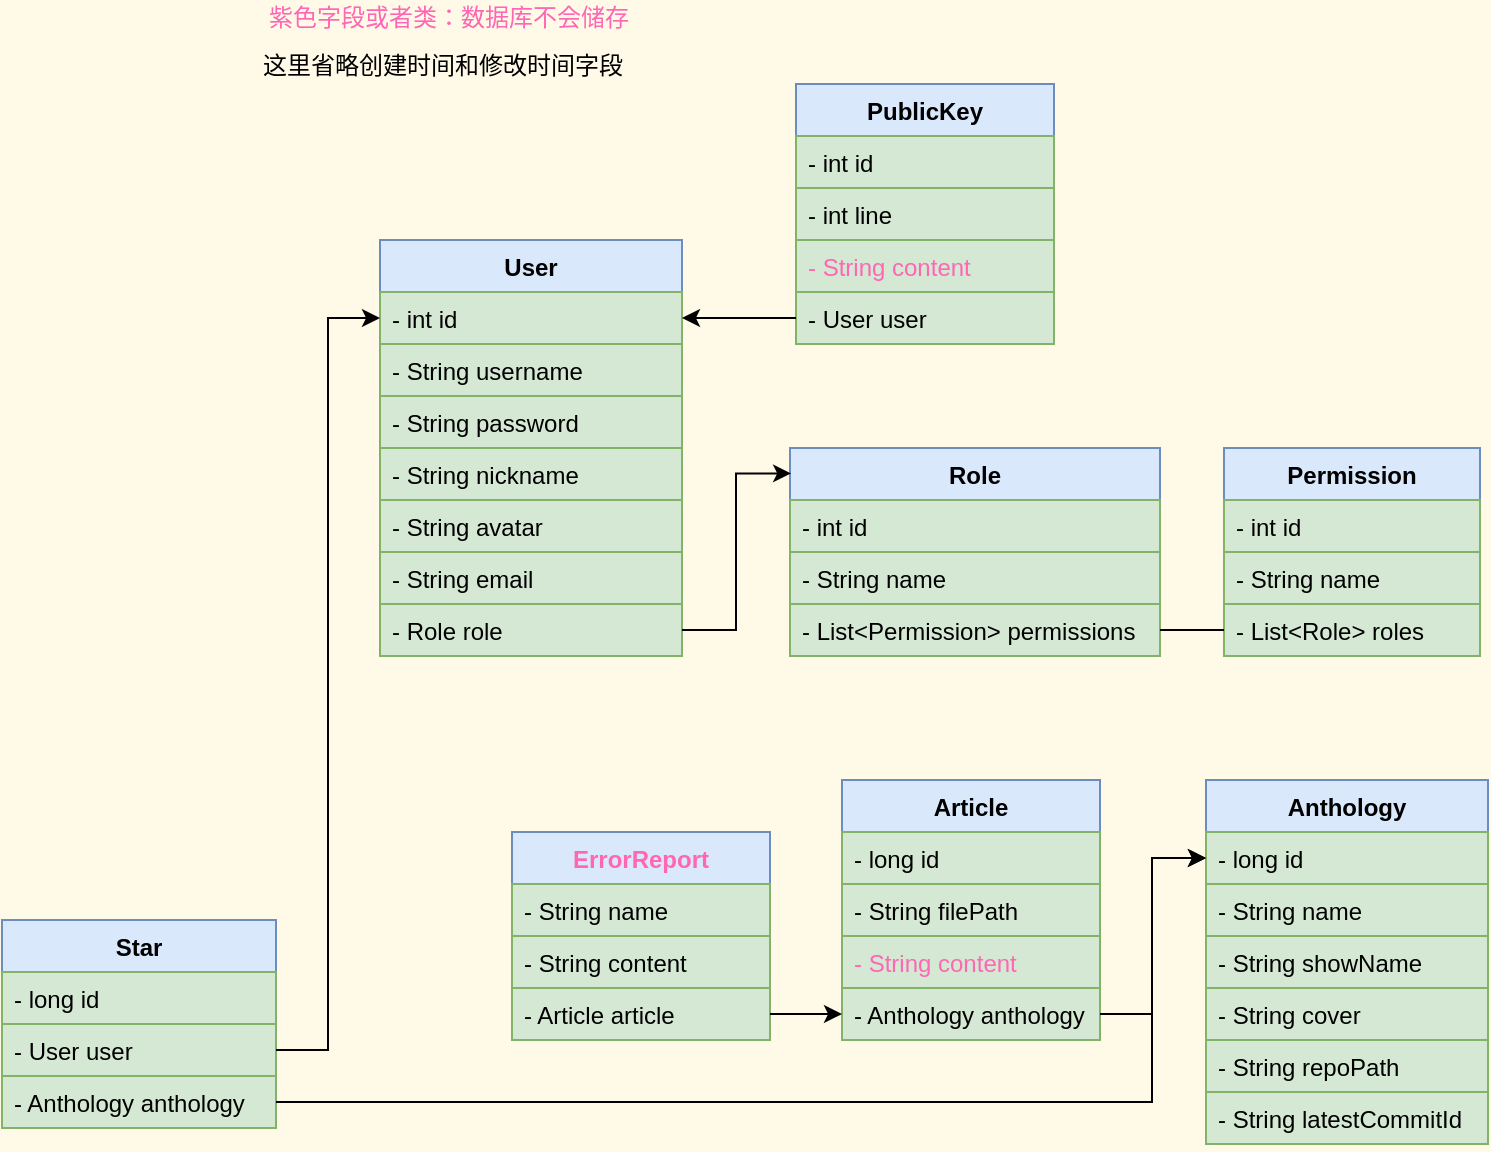 <mxfile version="19.0.3" type="device" pages="2"><diagram id="wILxJ-nRCRIIZ3_zf6oz" name="类图"><mxGraphModel dx="1102" dy="677" grid="0" gridSize="10" guides="1" tooltips="1" connect="1" arrows="1" fold="1" page="0" pageScale="1" pageWidth="827" pageHeight="1169" background="#FFFAE8" math="0" shadow="0"><root><mxCell id="0"/><mxCell id="1" parent="0"/><mxCell id="WRO1GQqFH-MKX0ff_sbG-9" value="User" style="swimlane;fontStyle=1;align=center;verticalAlign=top;childLayout=stackLayout;horizontal=1;startSize=26;horizontalStack=0;resizeParent=1;resizeParentMax=0;resizeLast=0;collapsible=1;marginBottom=0;fillColor=#dae8fc;strokeColor=#6c8ebf;" parent="1" vertex="1"><mxGeometry x="263" y="176" width="151" height="208" as="geometry"/></mxCell><mxCell id="WRO1GQqFH-MKX0ff_sbG-10" value="- int id" style="text;strokeColor=#82b366;fillColor=#d5e8d4;align=left;verticalAlign=top;spacingLeft=4;spacingRight=4;overflow=hidden;rotatable=0;points=[[0,0.5],[1,0.5]];portConstraint=eastwest;" parent="WRO1GQqFH-MKX0ff_sbG-9" vertex="1"><mxGeometry y="26" width="151" height="26" as="geometry"/></mxCell><mxCell id="WRO1GQqFH-MKX0ff_sbG-12" value="- String username" style="text;strokeColor=#82b366;fillColor=#d5e8d4;align=left;verticalAlign=top;spacingLeft=4;spacingRight=4;overflow=hidden;rotatable=0;points=[[0,0.5],[1,0.5]];portConstraint=eastwest;" parent="WRO1GQqFH-MKX0ff_sbG-9" vertex="1"><mxGeometry y="52" width="151" height="26" as="geometry"/></mxCell><mxCell id="EvGXJdS2gnssmOcRnPen-53" value="- String password" style="text;strokeColor=#82b366;fillColor=#d5e8d4;align=left;verticalAlign=top;spacingLeft=4;spacingRight=4;overflow=hidden;rotatable=0;points=[[0,0.5],[1,0.5]];portConstraint=eastwest;" parent="WRO1GQqFH-MKX0ff_sbG-9" vertex="1"><mxGeometry y="78" width="151" height="26" as="geometry"/></mxCell><mxCell id="WRO1GQqFH-MKX0ff_sbG-14" value="- String nickname" style="text;strokeColor=#82b366;fillColor=#d5e8d4;align=left;verticalAlign=top;spacingLeft=4;spacingRight=4;overflow=hidden;rotatable=0;points=[[0,0.5],[1,0.5]];portConstraint=eastwest;" parent="WRO1GQqFH-MKX0ff_sbG-9" vertex="1"><mxGeometry y="104" width="151" height="26" as="geometry"/></mxCell><mxCell id="WRO1GQqFH-MKX0ff_sbG-13" value="- String avatar" style="text;strokeColor=#82b366;fillColor=#d5e8d4;align=left;verticalAlign=top;spacingLeft=4;spacingRight=4;overflow=hidden;rotatable=0;points=[[0,0.5],[1,0.5]];portConstraint=eastwest;" parent="WRO1GQqFH-MKX0ff_sbG-9" vertex="1"><mxGeometry y="130" width="151" height="26" as="geometry"/></mxCell><mxCell id="EvGXJdS2gnssmOcRnPen-19" value="- String email" style="text;strokeColor=#82b366;fillColor=#d5e8d4;align=left;verticalAlign=top;spacingLeft=4;spacingRight=4;overflow=hidden;rotatable=0;points=[[0,0.5],[1,0.5]];portConstraint=eastwest;" parent="WRO1GQqFH-MKX0ff_sbG-9" vertex="1"><mxGeometry y="156" width="151" height="26" as="geometry"/></mxCell><mxCell id="WRO1GQqFH-MKX0ff_sbG-15" value="- Role role" style="text;strokeColor=#82b366;fillColor=#d5e8d4;align=left;verticalAlign=top;spacingLeft=4;spacingRight=4;overflow=hidden;rotatable=0;points=[[0,0.5],[1,0.5]];portConstraint=eastwest;" parent="WRO1GQqFH-MKX0ff_sbG-9" vertex="1"><mxGeometry y="182" width="151" height="26" as="geometry"/></mxCell><mxCell id="EvGXJdS2gnssmOcRnPen-2" value="Role" style="swimlane;fontStyle=1;align=center;verticalAlign=top;childLayout=stackLayout;horizontal=1;startSize=26;horizontalStack=0;resizeParent=1;resizeParentMax=0;resizeLast=0;collapsible=1;marginBottom=0;fillColor=#dae8fc;strokeColor=#6c8ebf;" parent="1" vertex="1"><mxGeometry x="468" y="280" width="185" height="104" as="geometry"/></mxCell><mxCell id="EvGXJdS2gnssmOcRnPen-3" value="- int id" style="text;strokeColor=#82b366;fillColor=#d5e8d4;align=left;verticalAlign=top;spacingLeft=4;spacingRight=4;overflow=hidden;rotatable=0;points=[[0,0.5],[1,0.5]];portConstraint=eastwest;" parent="EvGXJdS2gnssmOcRnPen-2" vertex="1"><mxGeometry y="26" width="185" height="26" as="geometry"/></mxCell><mxCell id="EvGXJdS2gnssmOcRnPen-4" value="- String name" style="text;strokeColor=#82b366;fillColor=#d5e8d4;align=left;verticalAlign=top;spacingLeft=4;spacingRight=4;overflow=hidden;rotatable=0;points=[[0,0.5],[1,0.5]];portConstraint=eastwest;" parent="EvGXJdS2gnssmOcRnPen-2" vertex="1"><mxGeometry y="52" width="185" height="26" as="geometry"/></mxCell><mxCell id="EvGXJdS2gnssmOcRnPen-16" value="- List&lt;Permission&gt; permissions" style="text;strokeColor=#82b366;fillColor=#d5e8d4;align=left;verticalAlign=top;spacingLeft=4;spacingRight=4;overflow=hidden;rotatable=0;points=[[0,0.5],[1,0.5]];portConstraint=eastwest;" parent="EvGXJdS2gnssmOcRnPen-2" vertex="1"><mxGeometry y="78" width="185" height="26" as="geometry"/></mxCell><mxCell id="EvGXJdS2gnssmOcRnPen-9" value="Permission" style="swimlane;fontStyle=1;align=center;verticalAlign=top;childLayout=stackLayout;horizontal=1;startSize=26;horizontalStack=0;resizeParent=1;resizeParentMax=0;resizeLast=0;collapsible=1;marginBottom=0;fillColor=#dae8fc;strokeColor=#6c8ebf;" parent="1" vertex="1"><mxGeometry x="685" y="280" width="128" height="104" as="geometry"/></mxCell><mxCell id="EvGXJdS2gnssmOcRnPen-10" value="- int id" style="text;strokeColor=#82b366;fillColor=#d5e8d4;align=left;verticalAlign=top;spacingLeft=4;spacingRight=4;overflow=hidden;rotatable=0;points=[[0,0.5],[1,0.5]];portConstraint=eastwest;" parent="EvGXJdS2gnssmOcRnPen-9" vertex="1"><mxGeometry y="26" width="128" height="26" as="geometry"/></mxCell><mxCell id="EvGXJdS2gnssmOcRnPen-11" value="- String name" style="text;strokeColor=#82b366;fillColor=#d5e8d4;align=left;verticalAlign=top;spacingLeft=4;spacingRight=4;overflow=hidden;rotatable=0;points=[[0,0.5],[1,0.5]];portConstraint=eastwest;" parent="EvGXJdS2gnssmOcRnPen-9" vertex="1"><mxGeometry y="52" width="128" height="26" as="geometry"/></mxCell><mxCell id="EvGXJdS2gnssmOcRnPen-14" value="- List&lt;Role&gt; roles" style="text;strokeColor=#82b366;fillColor=#d5e8d4;align=left;verticalAlign=top;spacingLeft=4;spacingRight=4;overflow=hidden;rotatable=0;points=[[0,0.5],[1,0.5]];portConstraint=eastwest;" parent="EvGXJdS2gnssmOcRnPen-9" vertex="1"><mxGeometry y="78" width="128" height="26" as="geometry"/></mxCell><mxCell id="EvGXJdS2gnssmOcRnPen-17" style="edgeStyle=orthogonalEdgeStyle;rounded=0;orthogonalLoop=1;jettySize=auto;html=1;exitX=1;exitY=0.5;exitDx=0;exitDy=0;entryX=0.003;entryY=0.122;entryDx=0;entryDy=0;entryPerimeter=0;" parent="1" source="WRO1GQqFH-MKX0ff_sbG-15" target="EvGXJdS2gnssmOcRnPen-2" edge="1"><mxGeometry relative="1" as="geometry"/></mxCell><mxCell id="EvGXJdS2gnssmOcRnPen-18" style="edgeStyle=orthogonalEdgeStyle;rounded=0;orthogonalLoop=1;jettySize=auto;html=1;exitX=1;exitY=0.5;exitDx=0;exitDy=0;entryX=0;entryY=0.5;entryDx=0;entryDy=0;endArrow=none;endFill=0;" parent="1" source="EvGXJdS2gnssmOcRnPen-16" target="EvGXJdS2gnssmOcRnPen-14" edge="1"><mxGeometry relative="1" as="geometry"/></mxCell><mxCell id="EvGXJdS2gnssmOcRnPen-20" value="Article" style="swimlane;fontStyle=1;align=center;verticalAlign=top;childLayout=stackLayout;horizontal=1;startSize=26;horizontalStack=0;resizeParent=1;resizeParentMax=0;resizeLast=0;collapsible=1;marginBottom=0;fillColor=#dae8fc;strokeColor=#6c8ebf;" parent="1" vertex="1"><mxGeometry x="494" y="446" width="129" height="130" as="geometry"/></mxCell><mxCell id="EvGXJdS2gnssmOcRnPen-21" value="- long id" style="text;strokeColor=#82b366;fillColor=#d5e8d4;align=left;verticalAlign=top;spacingLeft=4;spacingRight=4;overflow=hidden;rotatable=0;points=[[0,0.5],[1,0.5]];portConstraint=eastwest;" parent="EvGXJdS2gnssmOcRnPen-20" vertex="1"><mxGeometry y="26" width="129" height="26" as="geometry"/></mxCell><mxCell id="EvGXJdS2gnssmOcRnPen-29" value="- String filePath" style="text;strokeColor=#82b366;fillColor=#d5e8d4;align=left;verticalAlign=top;spacingLeft=4;spacingRight=4;overflow=hidden;rotatable=0;points=[[0,0.5],[1,0.5]];portConstraint=eastwest;" parent="EvGXJdS2gnssmOcRnPen-20" vertex="1"><mxGeometry y="52" width="129" height="26" as="geometry"/></mxCell><mxCell id="EvGXJdS2gnssmOcRnPen-54" value="- String content" style="text;strokeColor=#82b366;fillColor=#d5e8d4;align=left;verticalAlign=top;spacingLeft=4;spacingRight=4;overflow=hidden;rotatable=0;points=[[0,0.5],[1,0.5]];portConstraint=eastwest;fontColor=#FF66B3;" parent="EvGXJdS2gnssmOcRnPen-20" vertex="1"><mxGeometry y="78" width="129" height="26" as="geometry"/></mxCell><mxCell id="EvGXJdS2gnssmOcRnPen-36" value="- Anthology anthology" style="text;strokeColor=#82b366;fillColor=#d5e8d4;align=left;verticalAlign=top;spacingLeft=4;spacingRight=4;overflow=hidden;rotatable=0;points=[[0,0.5],[1,0.5]];portConstraint=eastwest;" parent="EvGXJdS2gnssmOcRnPen-20" vertex="1"><mxGeometry y="104" width="129" height="26" as="geometry"/></mxCell><mxCell id="EvGXJdS2gnssmOcRnPen-31" value="Anthology" style="swimlane;fontStyle=1;align=center;verticalAlign=top;childLayout=stackLayout;horizontal=1;startSize=26;horizontalStack=0;resizeParent=1;resizeParentMax=0;resizeLast=0;collapsible=1;marginBottom=0;fillColor=#dae8fc;strokeColor=#6c8ebf;" parent="1" vertex="1"><mxGeometry x="676" y="446" width="141" height="182" as="geometry"/></mxCell><mxCell id="EvGXJdS2gnssmOcRnPen-32" value="- long id" style="text;strokeColor=#82b366;fillColor=#d5e8d4;align=left;verticalAlign=top;spacingLeft=4;spacingRight=4;overflow=hidden;rotatable=0;points=[[0,0.5],[1,0.5]];portConstraint=eastwest;" parent="EvGXJdS2gnssmOcRnPen-31" vertex="1"><mxGeometry y="26" width="141" height="26" as="geometry"/></mxCell><mxCell id="EvGXJdS2gnssmOcRnPen-33" value="- String name" style="text;strokeColor=#82b366;fillColor=#d5e8d4;align=left;verticalAlign=top;spacingLeft=4;spacingRight=4;overflow=hidden;rotatable=0;points=[[0,0.5],[1,0.5]];portConstraint=eastwest;" parent="EvGXJdS2gnssmOcRnPen-31" vertex="1"><mxGeometry y="52" width="141" height="26" as="geometry"/></mxCell><mxCell id="NV3eIGNlk2f-MBtnMCLc-1" value="- String showName" style="text;strokeColor=#82b366;fillColor=#d5e8d4;align=left;verticalAlign=top;spacingLeft=4;spacingRight=4;overflow=hidden;rotatable=0;points=[[0,0.5],[1,0.5]];portConstraint=eastwest;" vertex="1" parent="EvGXJdS2gnssmOcRnPen-31"><mxGeometry y="78" width="141" height="26" as="geometry"/></mxCell><mxCell id="iXWzoQddc1kPVXcZnfXH-1" value="- String cover" style="text;strokeColor=#82b366;fillColor=#d5e8d4;align=left;verticalAlign=top;spacingLeft=4;spacingRight=4;overflow=hidden;rotatable=0;points=[[0,0.5],[1,0.5]];portConstraint=eastwest;" parent="EvGXJdS2gnssmOcRnPen-31" vertex="1"><mxGeometry y="104" width="141" height="26" as="geometry"/></mxCell><mxCell id="EvGXJdS2gnssmOcRnPen-34" value="- String repoPath" style="text;strokeColor=#82b366;fillColor=#d5e8d4;align=left;verticalAlign=top;spacingLeft=4;spacingRight=4;overflow=hidden;rotatable=0;points=[[0,0.5],[1,0.5]];portConstraint=eastwest;" parent="EvGXJdS2gnssmOcRnPen-31" vertex="1"><mxGeometry y="130" width="141" height="26" as="geometry"/></mxCell><mxCell id="EvGXJdS2gnssmOcRnPen-35" value="- String latestCommitId" style="text;strokeColor=#82b366;fillColor=#d5e8d4;align=left;verticalAlign=top;spacingLeft=4;spacingRight=4;overflow=hidden;rotatable=0;points=[[0,0.5],[1,0.5]];portConstraint=eastwest;" parent="EvGXJdS2gnssmOcRnPen-31" vertex="1"><mxGeometry y="156" width="141" height="26" as="geometry"/></mxCell><mxCell id="EvGXJdS2gnssmOcRnPen-37" style="edgeStyle=orthogonalEdgeStyle;rounded=0;orthogonalLoop=1;jettySize=auto;html=1;exitX=1;exitY=0.5;exitDx=0;exitDy=0;entryX=0;entryY=0.5;entryDx=0;entryDy=0;endArrow=classic;endFill=1;" parent="1" source="EvGXJdS2gnssmOcRnPen-36" target="EvGXJdS2gnssmOcRnPen-32" edge="1"><mxGeometry relative="1" as="geometry"><Array as="points"><mxPoint x="649" y="563"/><mxPoint x="649" y="485"/></Array></mxGeometry></mxCell><mxCell id="EvGXJdS2gnssmOcRnPen-38" value="ErrorReport" style="swimlane;fontStyle=1;align=center;verticalAlign=top;childLayout=stackLayout;horizontal=1;startSize=26;horizontalStack=0;resizeParent=1;resizeParentMax=0;resizeLast=0;collapsible=1;marginBottom=0;fillColor=#dae8fc;strokeColor=#6c8ebf;fontColor=#FF66B3;" parent="1" vertex="1"><mxGeometry x="329" y="472" width="129" height="104" as="geometry"/></mxCell><mxCell id="EvGXJdS2gnssmOcRnPen-40" value="- String name" style="text;strokeColor=#82b366;fillColor=#d5e8d4;align=left;verticalAlign=top;spacingLeft=4;spacingRight=4;overflow=hidden;rotatable=0;points=[[0,0.5],[1,0.5]];portConstraint=eastwest;" parent="EvGXJdS2gnssmOcRnPen-38" vertex="1"><mxGeometry y="26" width="129" height="26" as="geometry"/></mxCell><mxCell id="EvGXJdS2gnssmOcRnPen-41" value="- String content" style="text;strokeColor=#82b366;fillColor=#d5e8d4;align=left;verticalAlign=top;spacingLeft=4;spacingRight=4;overflow=hidden;rotatable=0;points=[[0,0.5],[1,0.5]];portConstraint=eastwest;" parent="EvGXJdS2gnssmOcRnPen-38" vertex="1"><mxGeometry y="52" width="129" height="26" as="geometry"/></mxCell><mxCell id="EvGXJdS2gnssmOcRnPen-42" value="- Article article" style="text;strokeColor=#82b366;fillColor=#d5e8d4;align=left;verticalAlign=top;spacingLeft=4;spacingRight=4;overflow=hidden;rotatable=0;points=[[0,0.5],[1,0.5]];portConstraint=eastwest;" parent="EvGXJdS2gnssmOcRnPen-38" vertex="1"><mxGeometry y="78" width="129" height="26" as="geometry"/></mxCell><mxCell id="EvGXJdS2gnssmOcRnPen-43" style="edgeStyle=orthogonalEdgeStyle;rounded=0;orthogonalLoop=1;jettySize=auto;html=1;exitX=1;exitY=0.5;exitDx=0;exitDy=0;entryX=0;entryY=0.5;entryDx=0;entryDy=0;endArrow=classic;endFill=1;" parent="1" source="EvGXJdS2gnssmOcRnPen-42" target="EvGXJdS2gnssmOcRnPen-36" edge="1"><mxGeometry relative="1" as="geometry"/></mxCell><mxCell id="WLKRW--15k-EWWXqYnvJ-45" value="PublicKey" style="swimlane;fontStyle=1;align=center;verticalAlign=top;childLayout=stackLayout;horizontal=1;startSize=26;horizontalStack=0;resizeParent=1;resizeParentMax=0;resizeLast=0;collapsible=1;marginBottom=0;fillColor=#dae8fc;strokeColor=#6c8ebf;" parent="1" vertex="1"><mxGeometry x="471" y="98" width="129" height="130" as="geometry"/></mxCell><mxCell id="WLKRW--15k-EWWXqYnvJ-46" value="- int id" style="text;strokeColor=#82b366;fillColor=#d5e8d4;align=left;verticalAlign=top;spacingLeft=4;spacingRight=4;overflow=hidden;rotatable=0;points=[[0,0.5],[1,0.5]];portConstraint=eastwest;" parent="WLKRW--15k-EWWXqYnvJ-45" vertex="1"><mxGeometry y="26" width="129" height="26" as="geometry"/></mxCell><mxCell id="WLKRW--15k-EWWXqYnvJ-49" value="- int line" style="text;strokeColor=#82b366;fillColor=#d5e8d4;align=left;verticalAlign=top;spacingLeft=4;spacingRight=4;overflow=hidden;rotatable=0;points=[[0,0.5],[1,0.5]];portConstraint=eastwest;" parent="WLKRW--15k-EWWXqYnvJ-45" vertex="1"><mxGeometry y="52" width="129" height="26" as="geometry"/></mxCell><mxCell id="WLKRW--15k-EWWXqYnvJ-50" value="- String content" style="text;strokeColor=#82b366;fillColor=#d5e8d4;align=left;verticalAlign=top;spacingLeft=4;spacingRight=4;overflow=hidden;rotatable=0;points=[[0,0.5],[1,0.5]];portConstraint=eastwest;fontColor=#FF66B3;" parent="WLKRW--15k-EWWXqYnvJ-45" vertex="1"><mxGeometry y="78" width="129" height="26" as="geometry"/></mxCell><mxCell id="WLKRW--15k-EWWXqYnvJ-47" value="- User user" style="text;strokeColor=#82b366;fillColor=#d5e8d4;align=left;verticalAlign=top;spacingLeft=4;spacingRight=4;overflow=hidden;rotatable=0;points=[[0,0.5],[1,0.5]];portConstraint=eastwest;" parent="WLKRW--15k-EWWXqYnvJ-45" vertex="1"><mxGeometry y="104" width="129" height="26" as="geometry"/></mxCell><mxCell id="WLKRW--15k-EWWXqYnvJ-51" style="edgeStyle=orthogonalEdgeStyle;rounded=0;orthogonalLoop=1;jettySize=auto;html=1;exitX=0;exitY=0.5;exitDx=0;exitDy=0;entryX=1;entryY=0.5;entryDx=0;entryDy=0;endArrow=classic;endFill=1;" parent="1" source="WLKRW--15k-EWWXqYnvJ-47" target="WRO1GQqFH-MKX0ff_sbG-10" edge="1"><mxGeometry relative="1" as="geometry"/></mxCell><mxCell id="WLKRW--15k-EWWXqYnvJ-52" value="紫色字段或者类：数据库不会储存" style="text;html=1;align=center;verticalAlign=middle;resizable=0;points=[];autosize=1;strokeColor=none;fillColor=none;fontColor=#FF66B3;" parent="1" vertex="1"><mxGeometry x="202" y="56" width="190" height="18" as="geometry"/></mxCell><mxCell id="lPy74XsBHY-HFz9wNdJ7-1" value="这里省略创建时间和修改时间字段" style="text;html=1;align=center;verticalAlign=middle;resizable=0;points=[];autosize=1;strokeColor=none;fillColor=none;" parent="1" vertex="1"><mxGeometry x="199" y="80" width="190" height="18" as="geometry"/></mxCell><mxCell id="S6ZEdvKxkXjEGz55FUWK-1" value="Star" style="swimlane;fontStyle=1;align=center;verticalAlign=top;childLayout=stackLayout;horizontal=1;startSize=26;horizontalStack=0;resizeParent=1;resizeParentMax=0;resizeLast=0;collapsible=1;marginBottom=0;fillColor=#dae8fc;strokeColor=#6c8ebf;" vertex="1" parent="1"><mxGeometry x="74" y="516" width="137" height="104" as="geometry"/></mxCell><mxCell id="S6ZEdvKxkXjEGz55FUWK-2" value="- long id" style="text;strokeColor=#82b366;fillColor=#d5e8d4;align=left;verticalAlign=top;spacingLeft=4;spacingRight=4;overflow=hidden;rotatable=0;points=[[0,0.5],[1,0.5]];portConstraint=eastwest;" vertex="1" parent="S6ZEdvKxkXjEGz55FUWK-1"><mxGeometry y="26" width="137" height="26" as="geometry"/></mxCell><mxCell id="S6ZEdvKxkXjEGz55FUWK-3" value="- User user" style="text;strokeColor=#82b366;fillColor=#d5e8d4;align=left;verticalAlign=top;spacingLeft=4;spacingRight=4;overflow=hidden;rotatable=0;points=[[0,0.5],[1,0.5]];portConstraint=eastwest;" vertex="1" parent="S6ZEdvKxkXjEGz55FUWK-1"><mxGeometry y="52" width="137" height="26" as="geometry"/></mxCell><mxCell id="S6ZEdvKxkXjEGz55FUWK-6" value="- Anthology anthology" style="text;strokeColor=#82b366;fillColor=#d5e8d4;align=left;verticalAlign=top;spacingLeft=4;spacingRight=4;overflow=hidden;rotatable=0;points=[[0,0.5],[1,0.5]];portConstraint=eastwest;" vertex="1" parent="S6ZEdvKxkXjEGz55FUWK-1"><mxGeometry y="78" width="137" height="26" as="geometry"/></mxCell><mxCell id="S6ZEdvKxkXjEGz55FUWK-7" style="edgeStyle=orthogonalEdgeStyle;rounded=0;orthogonalLoop=1;jettySize=auto;html=1;exitX=1;exitY=0.5;exitDx=0;exitDy=0;entryX=0;entryY=0.5;entryDx=0;entryDy=0;" edge="1" parent="1" source="S6ZEdvKxkXjEGz55FUWK-3" target="WRO1GQqFH-MKX0ff_sbG-10"><mxGeometry relative="1" as="geometry"/></mxCell><mxCell id="S6ZEdvKxkXjEGz55FUWK-8" style="edgeStyle=orthogonalEdgeStyle;rounded=0;orthogonalLoop=1;jettySize=auto;html=1;exitX=1;exitY=0.5;exitDx=0;exitDy=0;entryX=0;entryY=0.5;entryDx=0;entryDy=0;" edge="1" parent="1" source="S6ZEdvKxkXjEGz55FUWK-6" target="EvGXJdS2gnssmOcRnPen-32"><mxGeometry relative="1" as="geometry"><Array as="points"><mxPoint x="649" y="607"/><mxPoint x="649" y="485"/></Array></mxGeometry></mxCell></root></mxGraphModel></diagram><diagram id="JHanxzREZH7IJ0J7ykRV" name="数据库"><mxGraphModel dx="958" dy="989" grid="0" gridSize="10" guides="1" tooltips="1" connect="1" arrows="1" fold="1" page="0" pageScale="1" pageWidth="827" pageHeight="1169" background="#E3FFFC" math="0" shadow="0"><root><mxCell id="0"/><mxCell id="1" parent="0"/><mxCell id="LYIgKGGrVmpGQKhspQbY-1" value="user" style="swimlane;fontStyle=1;align=center;verticalAlign=top;childLayout=stackLayout;horizontal=1;startSize=26;horizontalStack=0;resizeParent=1;resizeParentMax=0;resizeLast=0;collapsible=1;marginBottom=0;fillColor=#e1d5e7;strokeColor=#9673a6;" parent="1" vertex="1"><mxGeometry x="333" y="49" width="186" height="208" as="geometry"/></mxCell><mxCell id="LYIgKGGrVmpGQKhspQbY-2" value="- int id" style="text;strokeColor=#d6b656;fillColor=#fff2cc;align=left;verticalAlign=top;spacingLeft=4;spacingRight=4;overflow=hidden;rotatable=0;points=[[0,0.5],[1,0.5]];portConstraint=eastwest;" parent="LYIgKGGrVmpGQKhspQbY-1" vertex="1"><mxGeometry y="26" width="186" height="26" as="geometry"/></mxCell><mxCell id="LYIgKGGrVmpGQKhspQbY-3" value="- varchar(16) username" style="text;strokeColor=#d6b656;fillColor=#fff2cc;align=left;verticalAlign=top;spacingLeft=4;spacingRight=4;overflow=hidden;rotatable=0;points=[[0,0.5],[1,0.5]];portConstraint=eastwest;" parent="LYIgKGGrVmpGQKhspQbY-1" vertex="1"><mxGeometry y="52" width="186" height="26" as="geometry"/></mxCell><mxCell id="LYIgKGGrVmpGQKhspQbY-4" value="- varchar(64) password" style="text;strokeColor=#d6b656;fillColor=#fff2cc;align=left;verticalAlign=top;spacingLeft=4;spacingRight=4;overflow=hidden;rotatable=0;points=[[0,0.5],[1,0.5]];portConstraint=eastwest;" parent="LYIgKGGrVmpGQKhspQbY-1" vertex="1"><mxGeometry y="78" width="186" height="26" as="geometry"/></mxCell><mxCell id="LYIgKGGrVmpGQKhspQbY-5" value="- varchar(32) nickname" style="text;strokeColor=#d6b656;fillColor=#fff2cc;align=left;verticalAlign=top;spacingLeft=4;spacingRight=4;overflow=hidden;rotatable=0;points=[[0,0.5],[1,0.5]];portConstraint=eastwest;" parent="LYIgKGGrVmpGQKhspQbY-1" vertex="1"><mxGeometry y="104" width="186" height="26" as="geometry"/></mxCell><mxCell id="LYIgKGGrVmpGQKhspQbY-6" value="- varchar(1024) avatar" style="text;strokeColor=#d6b656;fillColor=#fff2cc;align=left;verticalAlign=top;spacingLeft=4;spacingRight=4;overflow=hidden;rotatable=0;points=[[0,0.5],[1,0.5]];portConstraint=eastwest;" parent="LYIgKGGrVmpGQKhspQbY-1" vertex="1"><mxGeometry y="130" width="186" height="26" as="geometry"/></mxCell><mxCell id="LYIgKGGrVmpGQKhspQbY-7" value="- varchar(64) email" style="text;strokeColor=#d6b656;fillColor=#fff2cc;align=left;verticalAlign=top;spacingLeft=4;spacingRight=4;overflow=hidden;rotatable=0;points=[[0,0.5],[1,0.5]];portConstraint=eastwest;" parent="LYIgKGGrVmpGQKhspQbY-1" vertex="1"><mxGeometry y="156" width="186" height="26" as="geometry"/></mxCell><mxCell id="LYIgKGGrVmpGQKhspQbY-8" value="- int role_id" style="text;strokeColor=#d6b656;fillColor=#fff2cc;align=left;verticalAlign=top;spacingLeft=4;spacingRight=4;overflow=hidden;rotatable=0;points=[[0,0.5],[1,0.5]];portConstraint=eastwest;" parent="LYIgKGGrVmpGQKhspQbY-1" vertex="1"><mxGeometry y="182" width="186" height="26" as="geometry"/></mxCell><mxCell id="r5CsMy7z81uoZ2NrsNFu-1" value="role" style="swimlane;fontStyle=1;align=center;verticalAlign=top;childLayout=stackLayout;horizontal=1;startSize=26;horizontalStack=0;resizeParent=1;resizeParentMax=0;resizeLast=0;collapsible=1;marginBottom=0;fillColor=#e1d5e7;strokeColor=#9673a6;" parent="1" vertex="1"><mxGeometry x="562" y="112" width="129" height="78" as="geometry"/></mxCell><mxCell id="r5CsMy7z81uoZ2NrsNFu-2" value="- int id" style="text;strokeColor=#d6b656;fillColor=#fff2cc;align=left;verticalAlign=top;spacingLeft=4;spacingRight=4;overflow=hidden;rotatable=0;points=[[0,0.5],[1,0.5]];portConstraint=eastwest;" parent="r5CsMy7z81uoZ2NrsNFu-1" vertex="1"><mxGeometry y="26" width="129" height="26" as="geometry"/></mxCell><mxCell id="r5CsMy7z81uoZ2NrsNFu-3" value="- varchar(32) name" style="text;strokeColor=#d6b656;fillColor=#fff2cc;align=left;verticalAlign=top;spacingLeft=4;spacingRight=4;overflow=hidden;rotatable=0;points=[[0,0.5],[1,0.5]];portConstraint=eastwest;" parent="r5CsMy7z81uoZ2NrsNFu-1" vertex="1"><mxGeometry y="52" width="129" height="26" as="geometry"/></mxCell><mxCell id="r5CsMy7z81uoZ2NrsNFu-9" value="permission" style="swimlane;fontStyle=1;align=center;verticalAlign=top;childLayout=stackLayout;horizontal=1;startSize=26;horizontalStack=0;resizeParent=1;resizeParentMax=0;resizeLast=0;collapsible=1;marginBottom=0;fillColor=#e1d5e7;strokeColor=#9673a6;" parent="1" vertex="1"><mxGeometry x="911" y="112" width="129" height="78" as="geometry"/></mxCell><mxCell id="r5CsMy7z81uoZ2NrsNFu-10" value="- int id" style="text;strokeColor=#d6b656;fillColor=#fff2cc;align=left;verticalAlign=top;spacingLeft=4;spacingRight=4;overflow=hidden;rotatable=0;points=[[0,0.5],[1,0.5]];portConstraint=eastwest;" parent="r5CsMy7z81uoZ2NrsNFu-9" vertex="1"><mxGeometry y="26" width="129" height="26" as="geometry"/></mxCell><mxCell id="r5CsMy7z81uoZ2NrsNFu-11" value="- varchar(32) name" style="text;strokeColor=#d6b656;fillColor=#fff2cc;align=left;verticalAlign=top;spacingLeft=4;spacingRight=4;overflow=hidden;rotatable=0;points=[[0,0.5],[1,0.5]];portConstraint=eastwest;" parent="r5CsMy7z81uoZ2NrsNFu-9" vertex="1"><mxGeometry y="52" width="129" height="26" as="geometry"/></mxCell><mxCell id="r5CsMy7z81uoZ2NrsNFu-12" value="role_permission" style="swimlane;fontStyle=1;align=center;verticalAlign=top;childLayout=stackLayout;horizontal=1;startSize=26;horizontalStack=0;resizeParent=1;resizeParentMax=0;resizeLast=0;collapsible=1;marginBottom=0;fillColor=#f8cecc;strokeColor=#b85450;" parent="1" vertex="1"><mxGeometry x="732" y="112" width="129" height="78" as="geometry"/></mxCell><mxCell id="r5CsMy7z81uoZ2NrsNFu-13" value="- int role_id" style="text;strokeColor=#82b366;fillColor=#d5e8d4;align=left;verticalAlign=top;spacingLeft=4;spacingRight=4;overflow=hidden;rotatable=0;points=[[0,0.5],[1,0.5]];portConstraint=eastwest;" parent="r5CsMy7z81uoZ2NrsNFu-12" vertex="1"><mxGeometry y="26" width="129" height="26" as="geometry"/></mxCell><mxCell id="r5CsMy7z81uoZ2NrsNFu-14" value="- int permission_id" style="text;strokeColor=#82b366;fillColor=#d5e8d4;align=left;verticalAlign=top;spacingLeft=4;spacingRight=4;overflow=hidden;rotatable=0;points=[[0,0.5],[1,0.5]];portConstraint=eastwest;" parent="r5CsMy7z81uoZ2NrsNFu-12" vertex="1"><mxGeometry y="52" width="129" height="26" as="geometry"/></mxCell><mxCell id="r5CsMy7z81uoZ2NrsNFu-17" style="edgeStyle=orthogonalEdgeStyle;rounded=0;orthogonalLoop=1;jettySize=auto;html=1;exitX=1;exitY=0.5;exitDx=0;exitDy=0;entryX=0;entryY=0.5;entryDx=0;entryDy=0;fontColor=#FF66B3;endArrow=classic;endFill=1;" parent="1" source="LYIgKGGrVmpGQKhspQbY-8" target="r5CsMy7z81uoZ2NrsNFu-2" edge="1"><mxGeometry relative="1" as="geometry"/></mxCell><mxCell id="r5CsMy7z81uoZ2NrsNFu-18" value="public_key" style="swimlane;fontStyle=1;align=center;verticalAlign=top;childLayout=stackLayout;horizontal=1;startSize=26;horizontalStack=0;resizeParent=1;resizeParentMax=0;resizeLast=0;collapsible=1;marginBottom=0;fillColor=#e1d5e7;strokeColor=#9673a6;" parent="1" vertex="1"><mxGeometry x="113" y="160" width="129" height="104" as="geometry"/></mxCell><mxCell id="r5CsMy7z81uoZ2NrsNFu-19" value="- int id" style="text;strokeColor=#d6b656;fillColor=#fff2cc;align=left;verticalAlign=top;spacingLeft=4;spacingRight=4;overflow=hidden;rotatable=0;points=[[0,0.5],[1,0.5]];portConstraint=eastwest;" parent="r5CsMy7z81uoZ2NrsNFu-18" vertex="1"><mxGeometry y="26" width="129" height="26" as="geometry"/></mxCell><mxCell id="r5CsMy7z81uoZ2NrsNFu-20" value="- int line" style="text;strokeColor=#d6b656;fillColor=#fff2cc;align=left;verticalAlign=top;spacingLeft=4;spacingRight=4;overflow=hidden;rotatable=0;points=[[0,0.5],[1,0.5]];portConstraint=eastwest;" parent="r5CsMy7z81uoZ2NrsNFu-18" vertex="1"><mxGeometry y="52" width="129" height="26" as="geometry"/></mxCell><mxCell id="r5CsMy7z81uoZ2NrsNFu-21" value="- int user_id" style="text;strokeColor=#d6b656;fillColor=#fff2cc;align=left;verticalAlign=top;spacingLeft=4;spacingRight=4;overflow=hidden;rotatable=0;points=[[0,0.5],[1,0.5]];portConstraint=eastwest;" parent="r5CsMy7z81uoZ2NrsNFu-18" vertex="1"><mxGeometry y="78" width="129" height="26" as="geometry"/></mxCell><mxCell id="r5CsMy7z81uoZ2NrsNFu-22" style="edgeStyle=orthogonalEdgeStyle;rounded=0;orthogonalLoop=1;jettySize=auto;html=1;exitX=1;exitY=0.5;exitDx=0;exitDy=0;fontColor=#FF66B3;endArrow=classic;endFill=1;entryX=0;entryY=0.5;entryDx=0;entryDy=0;" parent="1" source="r5CsMy7z81uoZ2NrsNFu-21" target="LYIgKGGrVmpGQKhspQbY-2" edge="1"><mxGeometry relative="1" as="geometry"><mxPoint x="480" y="327" as="targetPoint"/></mxGeometry></mxCell><mxCell id="r5CsMy7z81uoZ2NrsNFu-24" value="article" style="swimlane;fontStyle=1;align=center;verticalAlign=top;childLayout=stackLayout;horizontal=1;startSize=26;horizontalStack=0;resizeParent=1;resizeParentMax=0;resizeLast=0;collapsible=1;marginBottom=0;fillColor=#e1d5e7;strokeColor=#9673a6;" parent="1" vertex="1"><mxGeometry x="369" y="295" width="144" height="104" as="geometry"/></mxCell><mxCell id="r5CsMy7z81uoZ2NrsNFu-25" value="- bigint id" style="text;strokeColor=#d6b656;fillColor=#fff2cc;align=left;verticalAlign=top;spacingLeft=4;spacingRight=4;overflow=hidden;rotatable=0;points=[[0,0.5],[1,0.5]];portConstraint=eastwest;" parent="r5CsMy7z81uoZ2NrsNFu-24" vertex="1"><mxGeometry y="26" width="144" height="26" as="geometry"/></mxCell><mxCell id="r5CsMy7z81uoZ2NrsNFu-26" value="- varchar(2048) file_path" style="text;strokeColor=#d6b656;fillColor=#fff2cc;align=left;verticalAlign=top;spacingLeft=4;spacingRight=4;overflow=hidden;rotatable=0;points=[[0,0.5],[1,0.5]];portConstraint=eastwest;" parent="r5CsMy7z81uoZ2NrsNFu-24" vertex="1"><mxGeometry y="52" width="144" height="26" as="geometry"/></mxCell><mxCell id="r5CsMy7z81uoZ2NrsNFu-27" value="- bigint anthology_id" style="text;strokeColor=#d6b656;fillColor=#fff2cc;align=left;verticalAlign=top;spacingLeft=4;spacingRight=4;overflow=hidden;rotatable=0;points=[[0,0.5],[1,0.5]];portConstraint=eastwest;" parent="r5CsMy7z81uoZ2NrsNFu-24" vertex="1"><mxGeometry y="78" width="144" height="26" as="geometry"/></mxCell><mxCell id="r5CsMy7z81uoZ2NrsNFu-28" value="anthology" style="swimlane;fontStyle=1;align=center;verticalAlign=top;childLayout=stackLayout;horizontal=1;startSize=26;horizontalStack=0;resizeParent=1;resizeParentMax=0;resizeLast=0;collapsible=1;marginBottom=0;fillColor=#e1d5e7;strokeColor=#9673a6;" parent="1" vertex="1"><mxGeometry x="562" y="282" width="177.5" height="182" as="geometry"/></mxCell><mxCell id="r5CsMy7z81uoZ2NrsNFu-29" value="- bigint id" style="text;strokeColor=#d6b656;fillColor=#fff2cc;align=left;verticalAlign=top;spacingLeft=4;spacingRight=4;overflow=hidden;rotatable=0;points=[[0,0.5],[1,0.5]];portConstraint=eastwest;" parent="r5CsMy7z81uoZ2NrsNFu-28" vertex="1"><mxGeometry y="26" width="177.5" height="26" as="geometry"/></mxCell><mxCell id="r5CsMy7z81uoZ2NrsNFu-33" value="- varchar(64) name" style="text;strokeColor=#d6b656;fillColor=#fff2cc;align=left;verticalAlign=top;spacingLeft=4;spacingRight=4;overflow=hidden;rotatable=0;points=[[0,0.5],[1,0.5]];portConstraint=eastwest;" parent="r5CsMy7z81uoZ2NrsNFu-28" vertex="1"><mxGeometry y="52" width="177.5" height="26" as="geometry"/></mxCell><mxCell id="KTrHuUMu-7FGgshHTW_8-1" value="- varchar(64) show_name" style="text;strokeColor=#d6b656;fillColor=#fff2cc;align=left;verticalAlign=top;spacingLeft=4;spacingRight=4;overflow=hidden;rotatable=0;points=[[0,0.5],[1,0.5]];portConstraint=eastwest;" vertex="1" parent="r5CsMy7z81uoZ2NrsNFu-28"><mxGeometry y="78" width="177.5" height="26" as="geometry"/></mxCell><mxCell id="s-O_5oLlW_M4nHjRaqBY-1" value="- varchar(1024) cover" style="text;strokeColor=#d6b656;fillColor=#fff2cc;align=left;verticalAlign=top;spacingLeft=4;spacingRight=4;overflow=hidden;rotatable=0;points=[[0,0.5],[1,0.5]];portConstraint=eastwest;" parent="r5CsMy7z81uoZ2NrsNFu-28" vertex="1"><mxGeometry y="104" width="177.5" height="26" as="geometry"/></mxCell><mxCell id="r5CsMy7z81uoZ2NrsNFu-30" value="- varchar(2048) repo_path" style="text;strokeColor=#d6b656;fillColor=#fff2cc;align=left;verticalAlign=top;spacingLeft=4;spacingRight=4;overflow=hidden;rotatable=0;points=[[0,0.5],[1,0.5]];portConstraint=eastwest;" parent="r5CsMy7z81uoZ2NrsNFu-28" vertex="1"><mxGeometry y="130" width="177.5" height="26" as="geometry"/></mxCell><mxCell id="r5CsMy7z81uoZ2NrsNFu-31" value="- varchar(40) latest_commit_id" style="text;strokeColor=#d6b656;fillColor=#fff2cc;align=left;verticalAlign=top;spacingLeft=4;spacingRight=4;overflow=hidden;rotatable=0;points=[[0,0.5],[1,0.5]];portConstraint=eastwest;" parent="r5CsMy7z81uoZ2NrsNFu-28" vertex="1"><mxGeometry y="156" width="177.5" height="26" as="geometry"/></mxCell><mxCell id="r5CsMy7z81uoZ2NrsNFu-32" style="edgeStyle=orthogonalEdgeStyle;rounded=0;orthogonalLoop=1;jettySize=auto;html=1;exitX=1;exitY=0.5;exitDx=0;exitDy=0;entryX=0;entryY=0.5;entryDx=0;entryDy=0;fontColor=#FF66B3;endArrow=classic;endFill=1;" parent="1" source="r5CsMy7z81uoZ2NrsNFu-27" target="r5CsMy7z81uoZ2NrsNFu-29" edge="1"><mxGeometry relative="1" as="geometry"/></mxCell><mxCell id="r5CsMy7z81uoZ2NrsNFu-34" value="&lt;font color=&quot;#000000&quot;&gt;int采用自增id，bigint采用雪花id&lt;/font&gt;" style="text;html=1;align=center;verticalAlign=middle;resizable=0;points=[];autosize=1;strokeColor=none;fillColor=none;fontColor=#FF66B3;" parent="1" vertex="1"><mxGeometry x="105" y="-100" width="178" height="18" as="geometry"/></mxCell><mxCell id="WJaGrRt8w3W83KqoRpix-1" style="edgeStyle=orthogonalEdgeStyle;rounded=0;orthogonalLoop=1;jettySize=auto;html=1;exitX=0;exitY=0.5;exitDx=0;exitDy=0;entryX=1;entryY=0.5;entryDx=0;entryDy=0;" parent="1" source="r5CsMy7z81uoZ2NrsNFu-13" target="r5CsMy7z81uoZ2NrsNFu-1" edge="1"><mxGeometry relative="1" as="geometry"/></mxCell><mxCell id="WJaGrRt8w3W83KqoRpix-2" style="edgeStyle=orthogonalEdgeStyle;rounded=0;orthogonalLoop=1;jettySize=auto;html=1;exitX=1;exitY=0.5;exitDx=0;exitDy=0;" parent="1" source="r5CsMy7z81uoZ2NrsNFu-14" target="r5CsMy7z81uoZ2NrsNFu-11" edge="1"><mxGeometry relative="1" as="geometry"/></mxCell><mxCell id="KaKs99cgZU0GaaAdnNEj-1" value="这里省略创建时间和修改时间字段" style="text;html=1;align=center;verticalAlign=middle;resizable=0;points=[];autosize=1;strokeColor=none;fillColor=none;" parent="1" vertex="1"><mxGeometry x="96" y="-78" width="190" height="18" as="geometry"/></mxCell><mxCell id="LULFnapiilHGDdqN_mxW-1" value="star" style="swimlane;fontStyle=1;align=center;verticalAlign=top;childLayout=stackLayout;horizontal=1;startSize=26;horizontalStack=0;resizeParent=1;resizeParentMax=0;resizeLast=0;collapsible=1;marginBottom=0;fillColor=#e1d5e7;strokeColor=#9673a6;" vertex="1" parent="1"><mxGeometry x="117" y="381" width="144" height="104" as="geometry"/></mxCell><mxCell id="LULFnapiilHGDdqN_mxW-2" value="- bigint id" style="text;strokeColor=#d6b656;fillColor=#fff2cc;align=left;verticalAlign=top;spacingLeft=4;spacingRight=4;overflow=hidden;rotatable=0;points=[[0,0.5],[1,0.5]];portConstraint=eastwest;" vertex="1" parent="LULFnapiilHGDdqN_mxW-1"><mxGeometry y="26" width="144" height="26" as="geometry"/></mxCell><mxCell id="LULFnapiilHGDdqN_mxW-3" value="- int user_id" style="text;strokeColor=#d6b656;fillColor=#fff2cc;align=left;verticalAlign=top;spacingLeft=4;spacingRight=4;overflow=hidden;rotatable=0;points=[[0,0.5],[1,0.5]];portConstraint=eastwest;" vertex="1" parent="LULFnapiilHGDdqN_mxW-1"><mxGeometry y="52" width="144" height="26" as="geometry"/></mxCell><mxCell id="LULFnapiilHGDdqN_mxW-4" value="- bigint anthology_id" style="text;strokeColor=#d6b656;fillColor=#fff2cc;align=left;verticalAlign=top;spacingLeft=4;spacingRight=4;overflow=hidden;rotatable=0;points=[[0,0.5],[1,0.5]];portConstraint=eastwest;" vertex="1" parent="LULFnapiilHGDdqN_mxW-1"><mxGeometry y="78" width="144" height="26" as="geometry"/></mxCell><mxCell id="pq91Jy5J1E7uNbLlEQXV-1" style="edgeStyle=orthogonalEdgeStyle;rounded=0;orthogonalLoop=1;jettySize=auto;html=1;exitX=1;exitY=0.5;exitDx=0;exitDy=0;entryX=0;entryY=0.5;entryDx=0;entryDy=0;" edge="1" parent="1" source="LULFnapiilHGDdqN_mxW-3" target="LYIgKGGrVmpGQKhspQbY-2"><mxGeometry relative="1" as="geometry"><Array as="points"><mxPoint x="288" y="446"/><mxPoint x="288" y="88"/></Array></mxGeometry></mxCell><mxCell id="pq91Jy5J1E7uNbLlEQXV-2" style="edgeStyle=orthogonalEdgeStyle;rounded=0;orthogonalLoop=1;jettySize=auto;html=1;exitX=1;exitY=0.5;exitDx=0;exitDy=0;entryX=0;entryY=0.25;entryDx=0;entryDy=0;" edge="1" parent="1" source="LULFnapiilHGDdqN_mxW-4" target="r5CsMy7z81uoZ2NrsNFu-28"><mxGeometry relative="1" as="geometry"><Array as="points"><mxPoint x="538" y="472"/><mxPoint x="538" y="321"/></Array></mxGeometry></mxCell></root></mxGraphModel></diagram></mxfile>